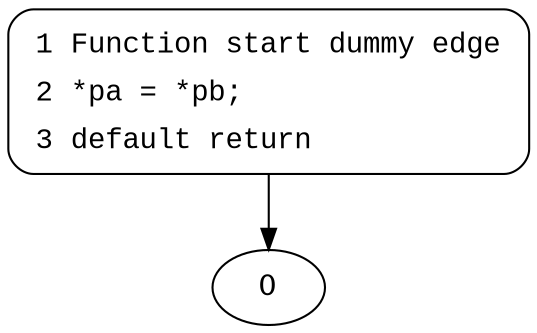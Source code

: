 digraph assign {
1 [style="filled,bold" penwidth="1" fillcolor="white" fontname="Courier New" shape="Mrecord" label=<<table border="0" cellborder="0" cellpadding="3" bgcolor="white"><tr><td align="right">1</td><td align="left">Function start dummy edge</td></tr><tr><td align="right">2</td><td align="left">*pa = *pb;</td></tr><tr><td align="right">3</td><td align="left">default return</td></tr></table>>]
1 -> 0[label=""]
}